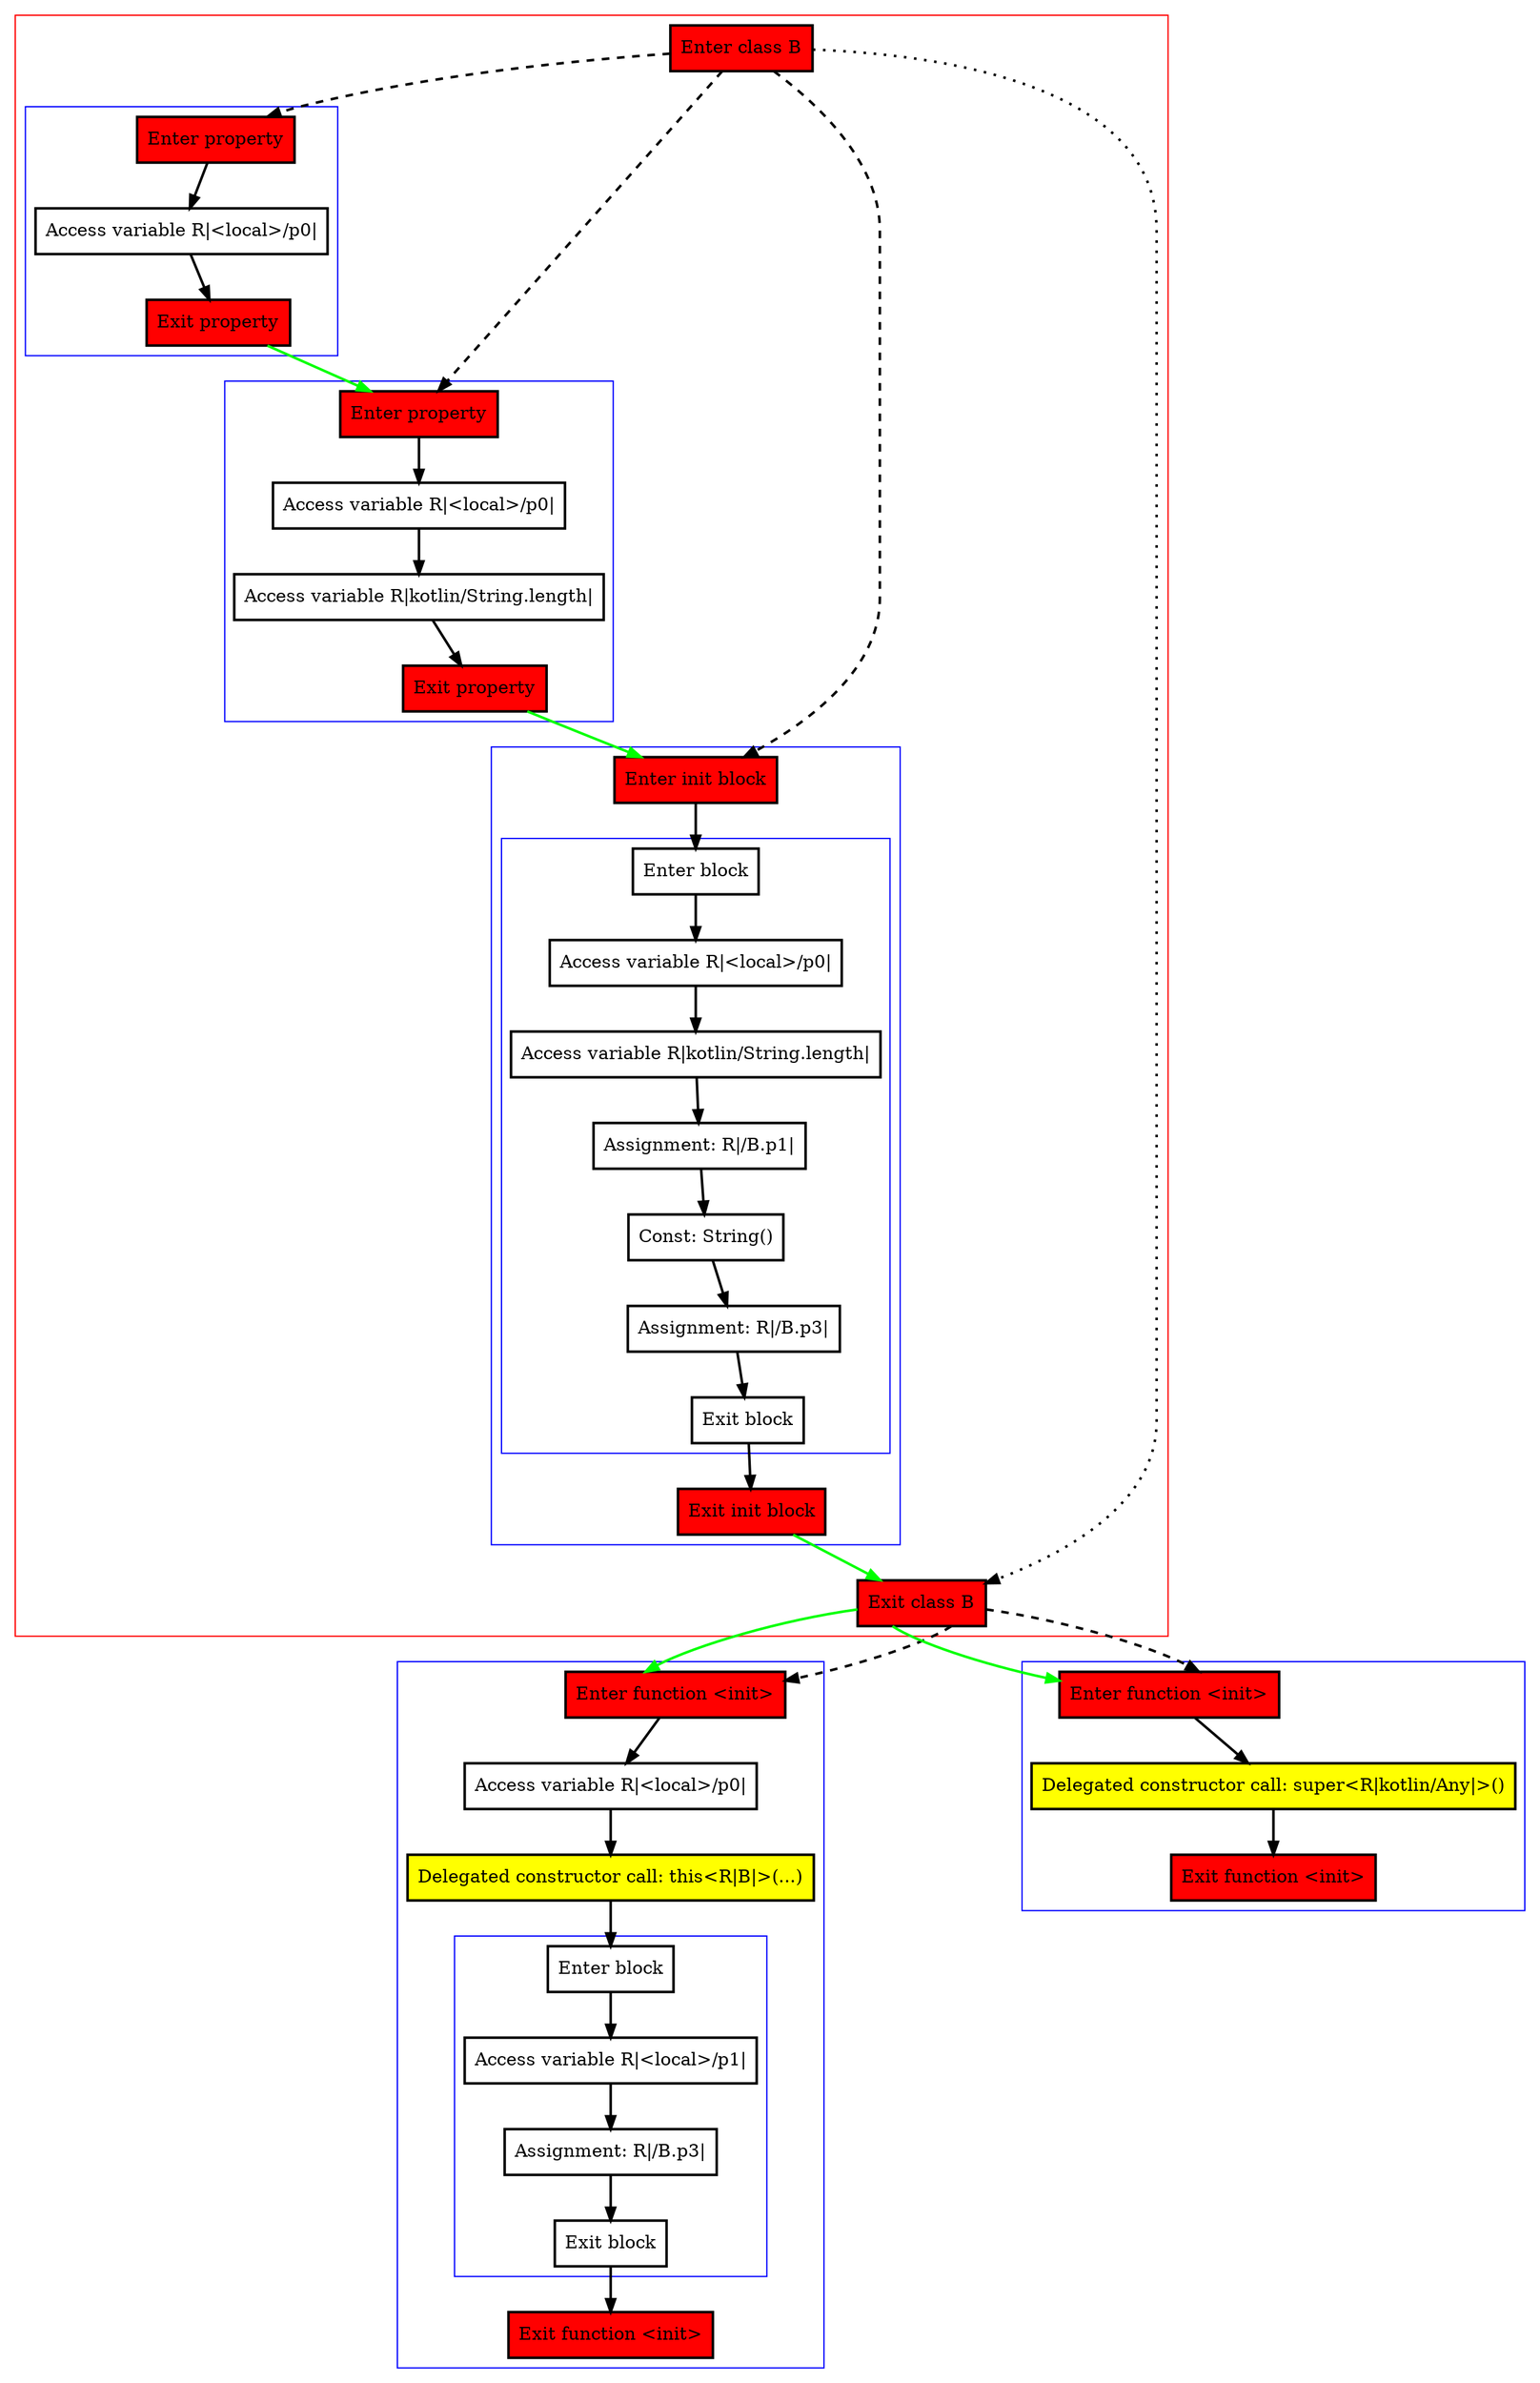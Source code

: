 digraph secondaryConstructorCfg_kt {
    graph [nodesep=3]
    node [shape=box penwidth=2]
    edge [penwidth=2]

    subgraph cluster_0 {
        color=red
        0 [label="Enter class B" style="filled" fillcolor=red];
        subgraph cluster_1 {
            color=blue
            1 [label="Enter property" style="filled" fillcolor=red];
            2 [label="Access variable R|<local>/p0|"];
            3 [label="Exit property" style="filled" fillcolor=red];
        }
        subgraph cluster_2 {
            color=blue
            4 [label="Enter property" style="filled" fillcolor=red];
            5 [label="Access variable R|<local>/p0|"];
            6 [label="Access variable R|kotlin/String.length|"];
            7 [label="Exit property" style="filled" fillcolor=red];
        }
        subgraph cluster_3 {
            color=blue
            8 [label="Enter init block" style="filled" fillcolor=red];
            subgraph cluster_4 {
                color=blue
                9 [label="Enter block"];
                10 [label="Access variable R|<local>/p0|"];
                11 [label="Access variable R|kotlin/String.length|"];
                12 [label="Assignment: R|/B.p1|"];
                13 [label="Const: String()"];
                14 [label="Assignment: R|/B.p3|"];
                15 [label="Exit block"];
            }
            16 [label="Exit init block" style="filled" fillcolor=red];
        }
        17 [label="Exit class B" style="filled" fillcolor=red];
    }
    subgraph cluster_5 {
        color=blue
        18 [label="Enter function <init>" style="filled" fillcolor=red];
        19 [label="Access variable R|<local>/p0|"];
        20 [label="Delegated constructor call: this<R|B|>(...)" style="filled" fillcolor=yellow];
        subgraph cluster_6 {
            color=blue
            21 [label="Enter block"];
            22 [label="Access variable R|<local>/p1|"];
            23 [label="Assignment: R|/B.p3|"];
            24 [label="Exit block"];
        }
        25 [label="Exit function <init>" style="filled" fillcolor=red];
    }
    subgraph cluster_7 {
        color=blue
        26 [label="Enter function <init>" style="filled" fillcolor=red];
        27 [label="Delegated constructor call: super<R|kotlin/Any|>()" style="filled" fillcolor=yellow];
        28 [label="Exit function <init>" style="filled" fillcolor=red];
    }
    0 -> {17} [style=dotted];
    0 -> {1 4 8} [style=dashed];
    1 -> {2};
    2 -> {3};
    3 -> {4} [color=green];
    4 -> {5};
    5 -> {6};
    6 -> {7};
    7 -> {8} [color=green];
    8 -> {9};
    9 -> {10};
    10 -> {11};
    11 -> {12};
    12 -> {13};
    13 -> {14};
    14 -> {15};
    15 -> {16};
    16 -> {17} [color=green];
    17 -> {18 26} [color=green];
    17 -> {18 26} [style=dashed];
    18 -> {19};
    19 -> {20};
    20 -> {21};
    21 -> {22};
    22 -> {23};
    23 -> {24};
    24 -> {25};
    26 -> {27};
    27 -> {28};

}
